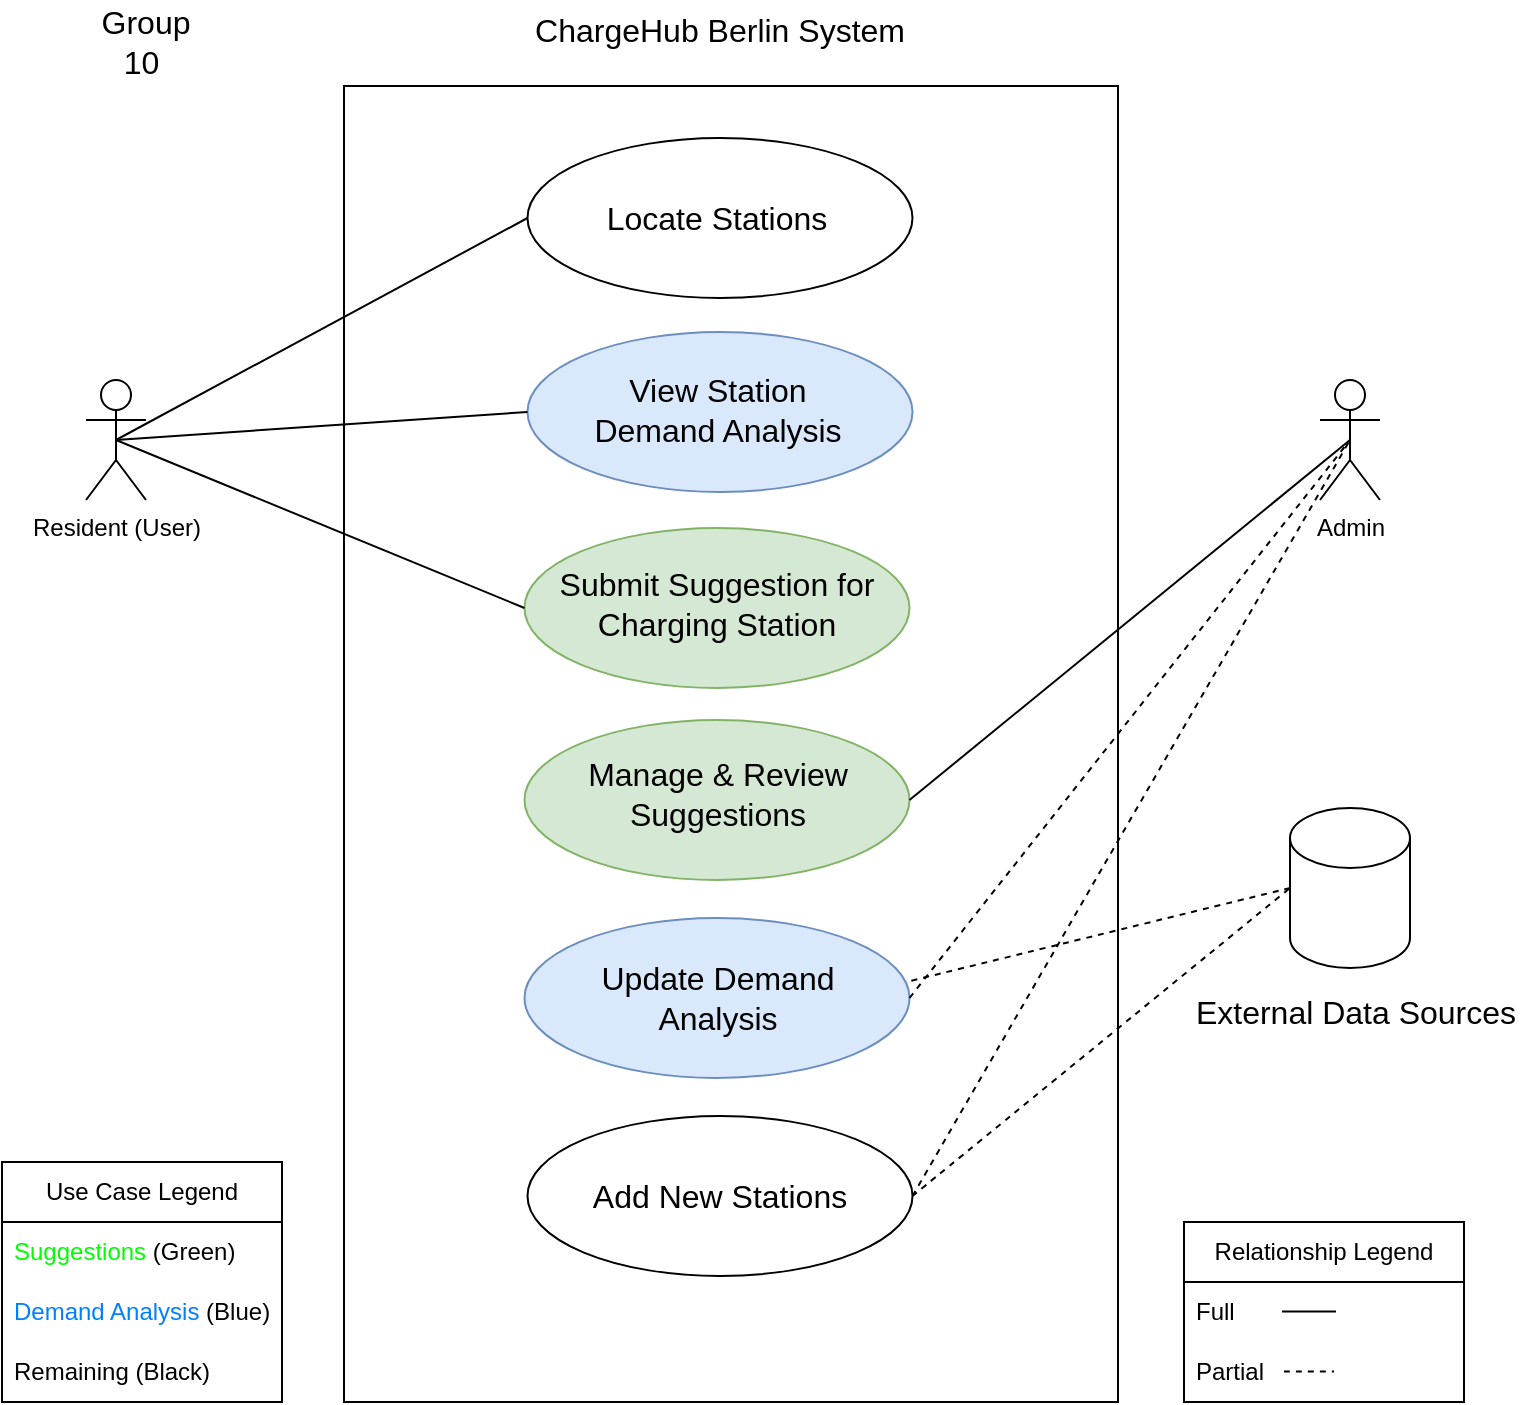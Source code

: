 <mxfile version="24.8.4">
  <diagram name="Page-1" id="X0RN0myy-EemfgmL7lA0">
    <mxGraphModel dx="2087" dy="1327" grid="0" gridSize="10" guides="1" tooltips="1" connect="1" arrows="1" fold="1" page="0" pageScale="1" pageWidth="850" pageHeight="1100" math="0" shadow="0">
      <root>
        <mxCell id="0" />
        <mxCell id="1" parent="0" />
        <mxCell id="EwhCRZc-Zur_tVQNMzna-1" value="" style="rounded=0;whiteSpace=wrap;html=1;" vertex="1" parent="1">
          <mxGeometry x="-26" y="-68" width="387" height="658" as="geometry" />
        </mxCell>
        <mxCell id="EwhCRZc-Zur_tVQNMzna-2" value="ChargeHub Berlin System" style="text;strokeColor=none;fillColor=none;html=1;align=center;verticalAlign=middle;whiteSpace=wrap;rounded=0;fontSize=16;" vertex="1" parent="1">
          <mxGeometry x="58.25" y="-111" width="207.5" height="30" as="geometry" />
        </mxCell>
        <mxCell id="EwhCRZc-Zur_tVQNMzna-3" value="Admin" style="shape=umlActor;verticalLabelPosition=bottom;verticalAlign=top;html=1;outlineConnect=0;" vertex="1" parent="1">
          <mxGeometry x="462" y="79" width="30" height="60" as="geometry" />
        </mxCell>
        <mxCell id="EwhCRZc-Zur_tVQNMzna-4" value="Resident (User)" style="shape=umlActor;verticalLabelPosition=bottom;verticalAlign=top;html=1;outlineConnect=0;" vertex="1" parent="1">
          <mxGeometry x="-155" y="79" width="30" height="60" as="geometry" />
        </mxCell>
        <mxCell id="EwhCRZc-Zur_tVQNMzna-5" value="" style="ellipse;whiteSpace=wrap;html=1;" vertex="1" parent="1">
          <mxGeometry x="65.75" y="-42" width="192.5" height="80" as="geometry" />
        </mxCell>
        <mxCell id="EwhCRZc-Zur_tVQNMzna-6" value="Locate Stations" style="text;html=1;align=center;verticalAlign=middle;whiteSpace=wrap;rounded=0;fontSize=16;" vertex="1" parent="1">
          <mxGeometry x="76" y="-17" width="169" height="30" as="geometry" />
        </mxCell>
        <mxCell id="EwhCRZc-Zur_tVQNMzna-7" value="" style="shape=cylinder3;whiteSpace=wrap;html=1;boundedLbl=1;backgroundOutline=1;size=15;" vertex="1" parent="1">
          <mxGeometry x="447" y="293" width="60" height="80" as="geometry" />
        </mxCell>
        <mxCell id="EwhCRZc-Zur_tVQNMzna-8" value="External Data Sources" style="text;html=1;align=center;verticalAlign=middle;whiteSpace=wrap;rounded=0;fontSize=16;" vertex="1" parent="1">
          <mxGeometry x="394" y="380" width="172" height="30" as="geometry" />
        </mxCell>
        <mxCell id="EwhCRZc-Zur_tVQNMzna-10" value="" style="ellipse;whiteSpace=wrap;html=1;fillColor=#dae8fc;strokeColor=#6c8ebf;" vertex="1" parent="1">
          <mxGeometry x="65.75" y="55" width="192.5" height="80" as="geometry" />
        </mxCell>
        <mxCell id="EwhCRZc-Zur_tVQNMzna-13" value="" style="ellipse;whiteSpace=wrap;html=1;fillColor=#d5e8d4;strokeColor=#82b366;" vertex="1" parent="1">
          <mxGeometry x="64.25" y="153" width="192.5" height="80" as="geometry" />
        </mxCell>
        <mxCell id="EwhCRZc-Zur_tVQNMzna-14" value="" style="ellipse;whiteSpace=wrap;html=1;fillColor=#d5e8d4;strokeColor=#82b366;" vertex="1" parent="1">
          <mxGeometry x="64.25" y="249" width="192.5" height="80" as="geometry" />
        </mxCell>
        <mxCell id="EwhCRZc-Zur_tVQNMzna-15" value="View Station Demand Analysis" style="text;html=1;align=center;verticalAlign=middle;whiteSpace=wrap;rounded=0;fontSize=16;" vertex="1" parent="1">
          <mxGeometry x="89.5" y="79" width="142" height="30" as="geometry" />
        </mxCell>
        <mxCell id="EwhCRZc-Zur_tVQNMzna-17" value="Submit Suggestion for Charging Station" style="text;html=1;align=center;verticalAlign=middle;whiteSpace=wrap;rounded=0;fontSize=16;" vertex="1" parent="1">
          <mxGeometry x="80" y="176" width="161" height="30" as="geometry" />
        </mxCell>
        <mxCell id="EwhCRZc-Zur_tVQNMzna-18" value="Manage &amp;amp; Review Suggestions" style="text;html=1;align=center;verticalAlign=middle;whiteSpace=wrap;rounded=0;fontSize=16;" vertex="1" parent="1">
          <mxGeometry x="83.5" y="271" width="154" height="30" as="geometry" />
        </mxCell>
        <mxCell id="EwhCRZc-Zur_tVQNMzna-20" value="" style="ellipse;whiteSpace=wrap;html=1;fillColor=#dae8fc;strokeColor=#6c8ebf;" vertex="1" parent="1">
          <mxGeometry x="64.25" y="348" width="192.5" height="80" as="geometry" />
        </mxCell>
        <mxCell id="EwhCRZc-Zur_tVQNMzna-21" value="Update Demand Analysis" style="text;html=1;align=center;verticalAlign=middle;whiteSpace=wrap;rounded=0;fontSize=16;" vertex="1" parent="1">
          <mxGeometry x="86.5" y="373" width="148" height="30" as="geometry" />
        </mxCell>
        <mxCell id="EwhCRZc-Zur_tVQNMzna-23" value="" style="ellipse;whiteSpace=wrap;html=1;" vertex="1" parent="1">
          <mxGeometry x="65.75" y="447" width="192.5" height="80" as="geometry" />
        </mxCell>
        <mxCell id="EwhCRZc-Zur_tVQNMzna-24" value="Add New Stations" style="text;html=1;align=center;verticalAlign=middle;whiteSpace=wrap;rounded=0;fontSize=16;" vertex="1" parent="1">
          <mxGeometry x="86" y="472" width="152" height="30" as="geometry" />
        </mxCell>
        <mxCell id="EwhCRZc-Zur_tVQNMzna-25" value="" style="endArrow=none;html=1;rounded=0;fontSize=12;startSize=8;endSize=8;curved=1;exitX=0.5;exitY=0.5;exitDx=0;exitDy=0;exitPerimeter=0;entryX=0;entryY=0.5;entryDx=0;entryDy=0;" edge="1" parent="1" source="EwhCRZc-Zur_tVQNMzna-4" target="EwhCRZc-Zur_tVQNMzna-5">
          <mxGeometry width="50" height="50" relative="1" as="geometry">
            <mxPoint x="125" y="219" as="sourcePoint" />
            <mxPoint x="175" y="169" as="targetPoint" />
          </mxGeometry>
        </mxCell>
        <mxCell id="EwhCRZc-Zur_tVQNMzna-26" value="" style="endArrow=none;html=1;rounded=0;fontSize=12;startSize=8;endSize=8;curved=1;exitX=0.5;exitY=0.5;exitDx=0;exitDy=0;exitPerimeter=0;entryX=0;entryY=0.5;entryDx=0;entryDy=0;" edge="1" parent="1" source="EwhCRZc-Zur_tVQNMzna-4" target="EwhCRZc-Zur_tVQNMzna-10">
          <mxGeometry width="50" height="50" relative="1" as="geometry">
            <mxPoint x="125" y="219" as="sourcePoint" />
            <mxPoint x="175" y="169" as="targetPoint" />
          </mxGeometry>
        </mxCell>
        <mxCell id="EwhCRZc-Zur_tVQNMzna-28" value="" style="endArrow=none;html=1;rounded=0;fontSize=12;startSize=8;endSize=8;curved=1;exitX=0.5;exitY=0.5;exitDx=0;exitDy=0;exitPerimeter=0;entryX=0;entryY=0.5;entryDx=0;entryDy=0;" edge="1" parent="1" source="EwhCRZc-Zur_tVQNMzna-4" target="EwhCRZc-Zur_tVQNMzna-13">
          <mxGeometry width="50" height="50" relative="1" as="geometry">
            <mxPoint x="125" y="219" as="sourcePoint" />
            <mxPoint x="175" y="169" as="targetPoint" />
          </mxGeometry>
        </mxCell>
        <mxCell id="EwhCRZc-Zur_tVQNMzna-29" value="" style="endArrow=none;html=1;rounded=0;fontSize=12;startSize=8;endSize=8;curved=1;exitX=0.5;exitY=0.5;exitDx=0;exitDy=0;exitPerimeter=0;entryX=1;entryY=0.5;entryDx=0;entryDy=0;" edge="1" parent="1" source="EwhCRZc-Zur_tVQNMzna-3" target="EwhCRZc-Zur_tVQNMzna-14">
          <mxGeometry width="50" height="50" relative="1" as="geometry">
            <mxPoint x="125" y="219" as="sourcePoint" />
            <mxPoint x="175" y="169" as="targetPoint" />
          </mxGeometry>
        </mxCell>
        <mxCell id="EwhCRZc-Zur_tVQNMzna-33" value="" style="endArrow=none;dashed=1;html=1;rounded=0;fontSize=12;startSize=8;endSize=8;curved=1;entryX=0.5;entryY=0.5;entryDx=0;entryDy=0;entryPerimeter=0;exitX=1;exitY=0.5;exitDx=0;exitDy=0;" edge="1" parent="1" source="EwhCRZc-Zur_tVQNMzna-23" target="EwhCRZc-Zur_tVQNMzna-3">
          <mxGeometry width="50" height="50" relative="1" as="geometry">
            <mxPoint x="125" y="219" as="sourcePoint" />
            <mxPoint x="175" y="169" as="targetPoint" />
          </mxGeometry>
        </mxCell>
        <mxCell id="EwhCRZc-Zur_tVQNMzna-34" value="" style="endArrow=none;dashed=1;html=1;rounded=0;fontSize=12;startSize=8;endSize=8;curved=1;entryX=0;entryY=0.5;entryDx=0;entryDy=0;entryPerimeter=0;exitX=1;exitY=0.5;exitDx=0;exitDy=0;" edge="1" parent="1" source="EwhCRZc-Zur_tVQNMzna-23" target="EwhCRZc-Zur_tVQNMzna-7">
          <mxGeometry width="50" height="50" relative="1" as="geometry">
            <mxPoint x="125" y="219" as="sourcePoint" />
            <mxPoint x="175" y="169" as="targetPoint" />
          </mxGeometry>
        </mxCell>
        <mxCell id="EwhCRZc-Zur_tVQNMzna-35" value="" style="endArrow=none;dashed=1;html=1;rounded=0;fontSize=12;startSize=8;endSize=8;curved=1;exitX=0;exitY=0.5;exitDx=0;exitDy=0;exitPerimeter=0;entryX=0.991;entryY=0.4;entryDx=0;entryDy=0;entryPerimeter=0;" edge="1" parent="1" source="EwhCRZc-Zur_tVQNMzna-7" target="EwhCRZc-Zur_tVQNMzna-20">
          <mxGeometry width="50" height="50" relative="1" as="geometry">
            <mxPoint x="125" y="319" as="sourcePoint" />
            <mxPoint x="175" y="269" as="targetPoint" />
          </mxGeometry>
        </mxCell>
        <mxCell id="EwhCRZc-Zur_tVQNMzna-36" value="" style="endArrow=none;dashed=1;html=1;rounded=0;fontSize=12;startSize=8;endSize=8;curved=1;entryX=0.5;entryY=0.5;entryDx=0;entryDy=0;entryPerimeter=0;exitX=1;exitY=0.5;exitDx=0;exitDy=0;" edge="1" parent="1" source="EwhCRZc-Zur_tVQNMzna-20" target="EwhCRZc-Zur_tVQNMzna-3">
          <mxGeometry width="50" height="50" relative="1" as="geometry">
            <mxPoint x="125" y="319" as="sourcePoint" />
            <mxPoint x="175" y="269" as="targetPoint" />
          </mxGeometry>
        </mxCell>
        <mxCell id="EwhCRZc-Zur_tVQNMzna-37" value="Use Case Legend" style="swimlane;fontStyle=0;childLayout=stackLayout;horizontal=1;startSize=30;horizontalStack=0;resizeParent=1;resizeParentMax=0;resizeLast=0;collapsible=1;marginBottom=0;whiteSpace=wrap;html=1;" vertex="1" parent="1">
          <mxGeometry x="-197" y="470" width="140" height="120" as="geometry" />
        </mxCell>
        <mxCell id="EwhCRZc-Zur_tVQNMzna-38" value="&lt;font color=&quot;#00ff00&quot;&gt;Suggestions&lt;/font&gt; (Green)" style="text;strokeColor=none;fillColor=none;align=left;verticalAlign=middle;spacingLeft=4;spacingRight=4;overflow=hidden;points=[[0,0.5],[1,0.5]];portConstraint=eastwest;rotatable=0;whiteSpace=wrap;html=1;" vertex="1" parent="EwhCRZc-Zur_tVQNMzna-37">
          <mxGeometry y="30" width="140" height="30" as="geometry" />
        </mxCell>
        <mxCell id="EwhCRZc-Zur_tVQNMzna-39" value="&lt;font color=&quot;#007fff&quot;&gt;Demand Analysis&lt;/font&gt; (Blue)" style="text;strokeColor=none;fillColor=none;align=left;verticalAlign=middle;spacingLeft=4;spacingRight=4;overflow=hidden;points=[[0,0.5],[1,0.5]];portConstraint=eastwest;rotatable=0;whiteSpace=wrap;html=1;" vertex="1" parent="EwhCRZc-Zur_tVQNMzna-37">
          <mxGeometry y="60" width="140" height="30" as="geometry" />
        </mxCell>
        <mxCell id="EwhCRZc-Zur_tVQNMzna-40" value="Remaining (Black)" style="text;strokeColor=none;fillColor=none;align=left;verticalAlign=middle;spacingLeft=4;spacingRight=4;overflow=hidden;points=[[0,0.5],[1,0.5]];portConstraint=eastwest;rotatable=0;whiteSpace=wrap;html=1;" vertex="1" parent="EwhCRZc-Zur_tVQNMzna-37">
          <mxGeometry y="90" width="140" height="30" as="geometry" />
        </mxCell>
        <mxCell id="EwhCRZc-Zur_tVQNMzna-42" value="Relationship Legend" style="swimlane;fontStyle=0;childLayout=stackLayout;horizontal=1;startSize=30;horizontalStack=0;resizeParent=1;resizeParentMax=0;resizeLast=0;collapsible=1;marginBottom=0;whiteSpace=wrap;html=1;" vertex="1" parent="1">
          <mxGeometry x="394" y="500" width="140" height="90" as="geometry" />
        </mxCell>
        <mxCell id="EwhCRZc-Zur_tVQNMzna-47" value="" style="endArrow=none;html=1;rounded=0;fontSize=12;startSize=8;endSize=8;curved=1;" edge="1" parent="EwhCRZc-Zur_tVQNMzna-42">
          <mxGeometry width="50" height="50" relative="1" as="geometry">
            <mxPoint x="49" y="44.71" as="sourcePoint" />
            <mxPoint x="76" y="44.71" as="targetPoint" />
          </mxGeometry>
        </mxCell>
        <mxCell id="EwhCRZc-Zur_tVQNMzna-43" value="Full" style="text;strokeColor=none;fillColor=none;align=left;verticalAlign=middle;spacingLeft=4;spacingRight=4;overflow=hidden;points=[[0,0.5],[1,0.5]];portConstraint=eastwest;rotatable=0;whiteSpace=wrap;html=1;" vertex="1" parent="EwhCRZc-Zur_tVQNMzna-42">
          <mxGeometry y="30" width="140" height="30" as="geometry" />
        </mxCell>
        <mxCell id="EwhCRZc-Zur_tVQNMzna-44" value="Partial" style="text;strokeColor=none;fillColor=none;align=left;verticalAlign=middle;spacingLeft=4;spacingRight=4;overflow=hidden;points=[[0,0.5],[1,0.5]];portConstraint=eastwest;rotatable=0;whiteSpace=wrap;html=1;" vertex="1" parent="EwhCRZc-Zur_tVQNMzna-42">
          <mxGeometry y="60" width="140" height="30" as="geometry" />
        </mxCell>
        <mxCell id="EwhCRZc-Zur_tVQNMzna-46" value="" style="endArrow=none;dashed=1;html=1;rounded=0;fontSize=12;startSize=8;endSize=8;curved=1;" edge="1" parent="EwhCRZc-Zur_tVQNMzna-42">
          <mxGeometry width="50" height="50" relative="1" as="geometry">
            <mxPoint x="50" y="74.71" as="sourcePoint" />
            <mxPoint x="75" y="74.71" as="targetPoint" />
          </mxGeometry>
        </mxCell>
        <mxCell id="EwhCRZc-Zur_tVQNMzna-48" value="Group 10&amp;nbsp;" style="text;html=1;align=center;verticalAlign=middle;whiteSpace=wrap;rounded=0;fontSize=16;" vertex="1" parent="1">
          <mxGeometry x="-155" y="-105" width="60" height="30" as="geometry" />
        </mxCell>
      </root>
    </mxGraphModel>
  </diagram>
</mxfile>
